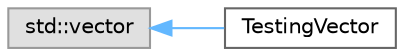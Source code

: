 digraph "Graphical Class Hierarchy"
{
 // LATEX_PDF_SIZE
  bgcolor="transparent";
  edge [fontname=Helvetica,fontsize=10,labelfontname=Helvetica,labelfontsize=10];
  node [fontname=Helvetica,fontsize=10,shape=box,height=0.2,width=0.4];
  rankdir="LR";
  Node0 [id="Node000000",label="std::vector",height=0.2,width=0.4,color="grey60", fillcolor="#E0E0E0", style="filled",tooltip=" "];
  Node0 -> Node1 [id="edge461_Node000000_Node000001",dir="back",color="steelblue1",style="solid",tooltip=" "];
  Node1 [id="Node000001",label="TestingVector",height=0.2,width=0.4,color="grey40", fillcolor="white", style="filled",URL="$classTestingVector.html",tooltip=" "];
}
